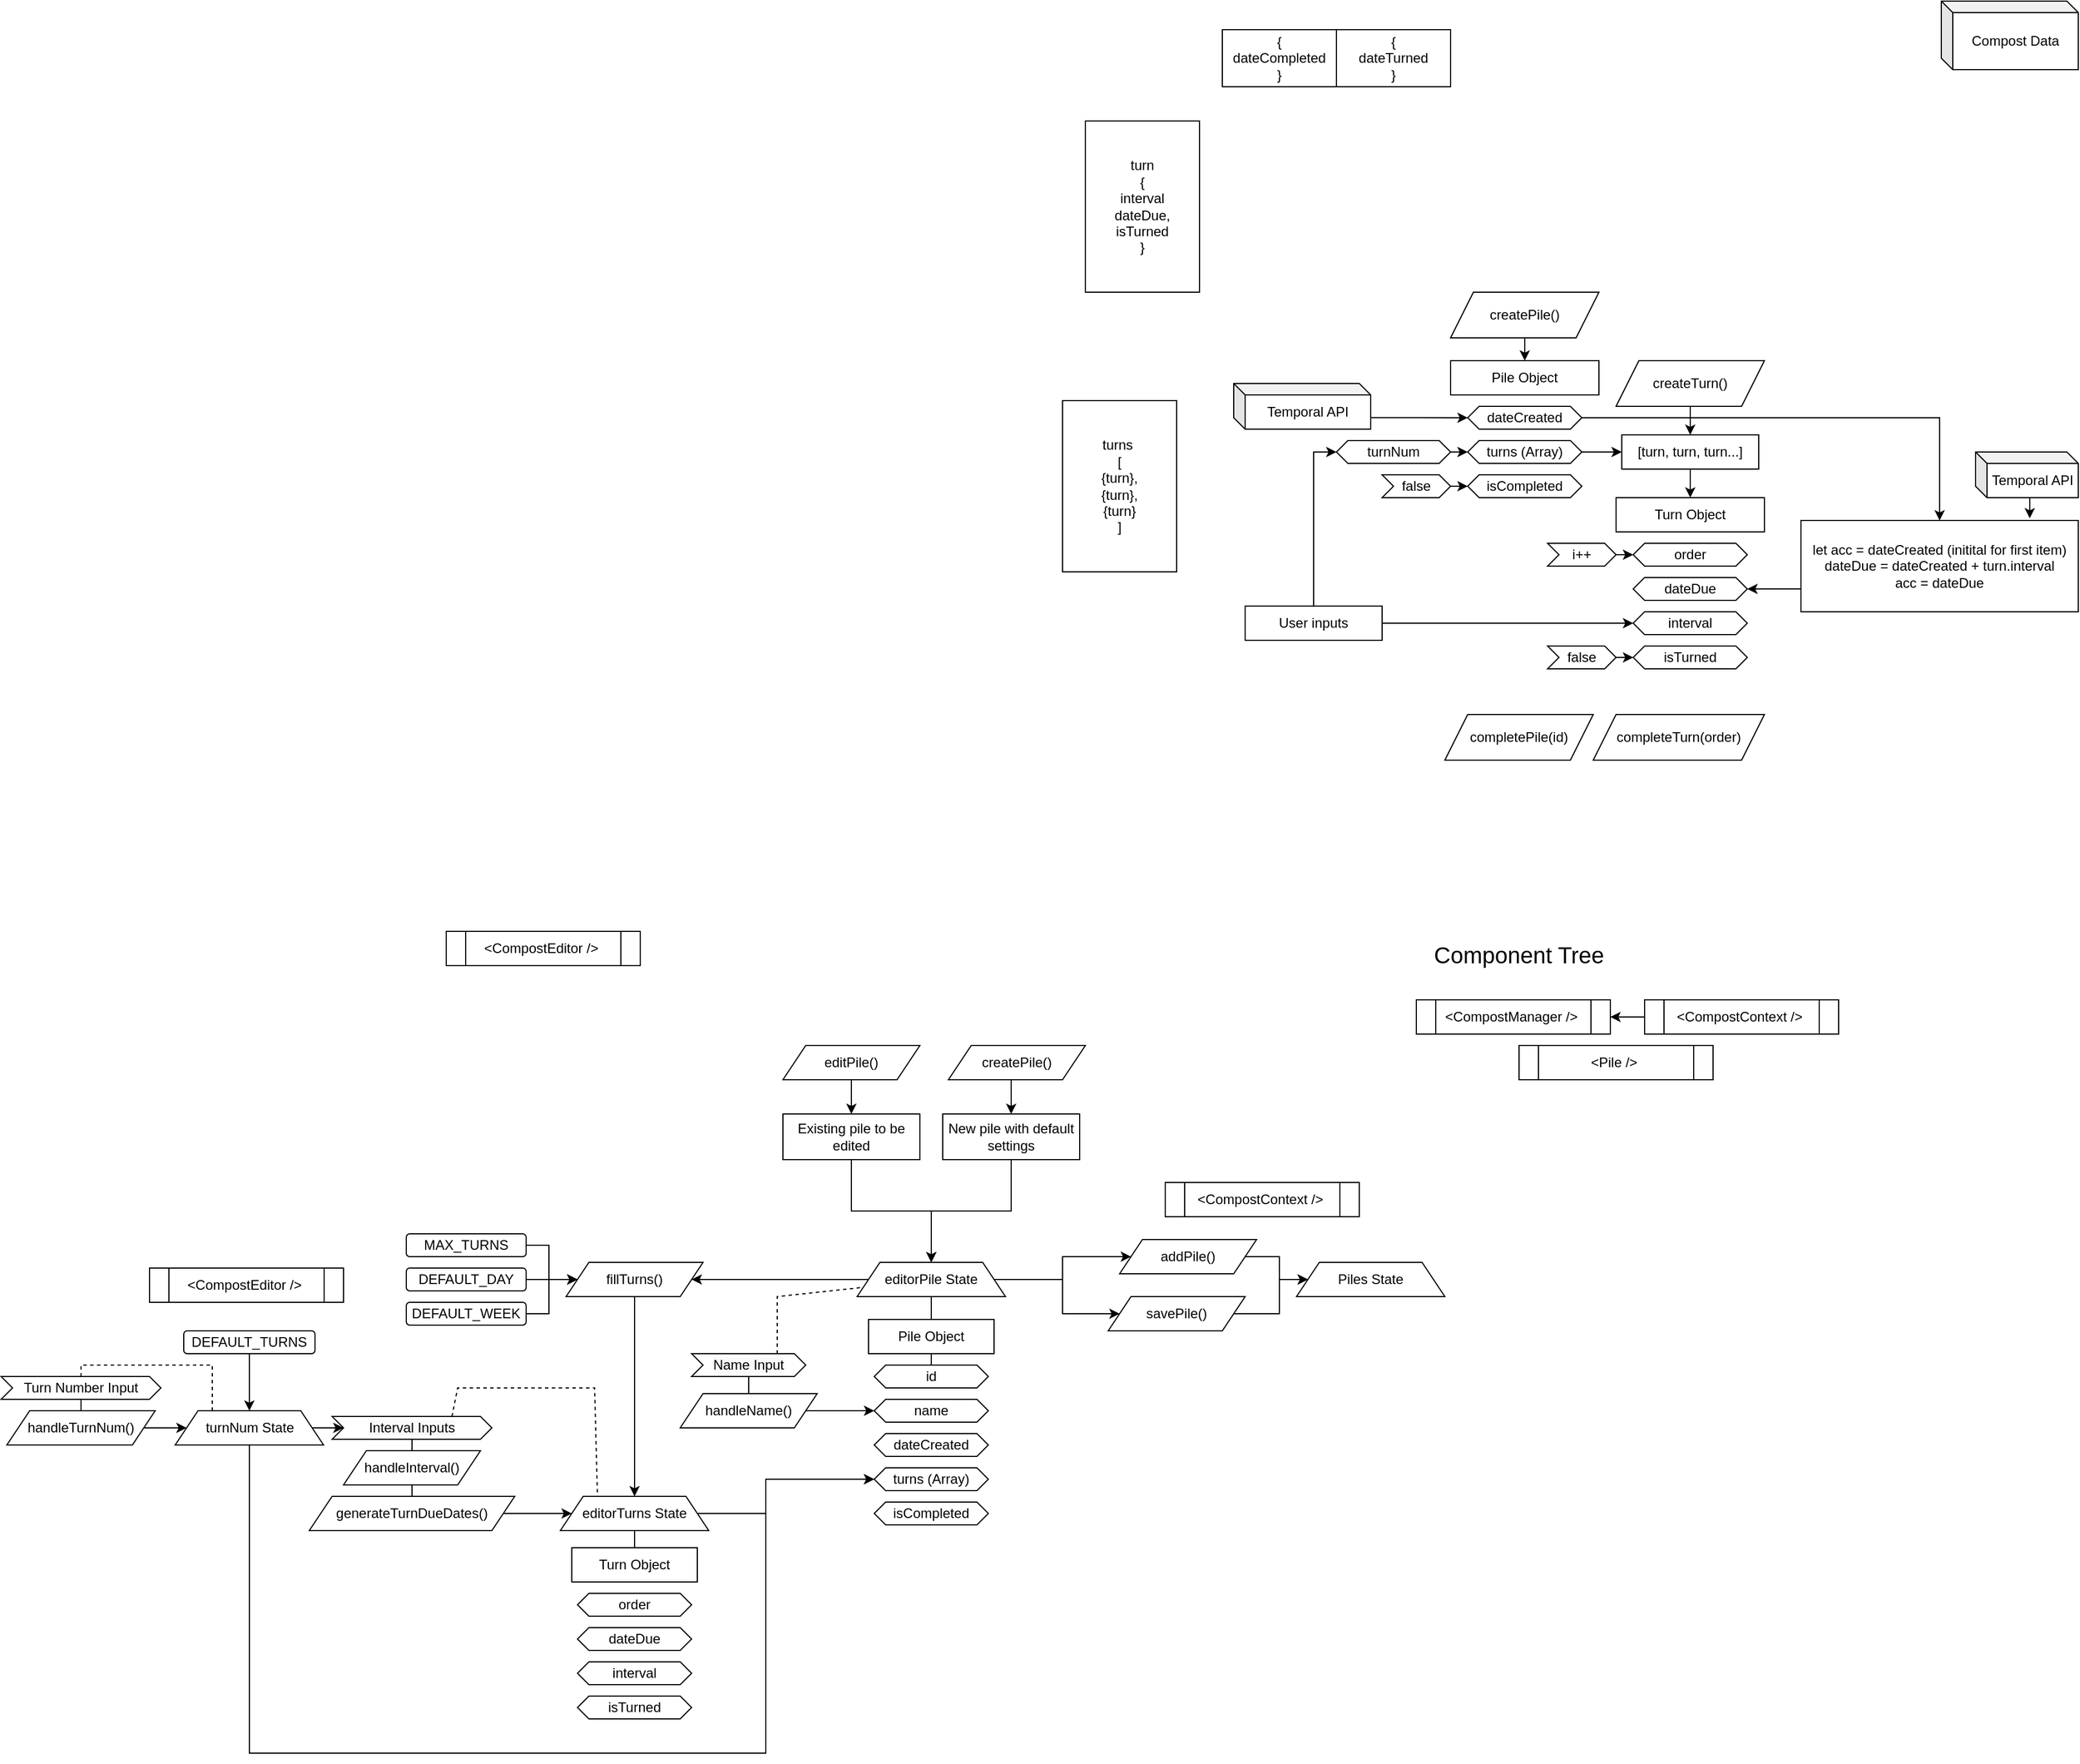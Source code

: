 <mxfile version="18.1.3" type="device"><diagram id="IEDExhhoQ3tqTPxDcc6Z" name="Page-1"><mxGraphModel dx="3311" dy="1236" grid="1" gridSize="10" guides="1" tooltips="1" connect="1" arrows="1" fold="1" page="1" pageScale="1" pageWidth="850" pageHeight="1100" math="0" shadow="0"><root><mxCell id="0"/><mxCell id="1" parent="0"/><mxCell id="FSqZQCpa75bopzJPvgg6-3" value="&amp;lt;CompostManager /&amp;gt;&amp;nbsp;" style="shape=process;whiteSpace=wrap;html=1;backgroundOutline=1;" parent="1" vertex="1"><mxGeometry x="100" y="980" width="170" height="30" as="geometry"/></mxCell><mxCell id="FSqZQCpa75bopzJPvgg6-8" value="&amp;lt;Pile /&amp;gt;&amp;nbsp;" style="shape=process;whiteSpace=wrap;html=1;backgroundOutline=1;" parent="1" vertex="1"><mxGeometry x="190" y="1020" width="170" height="30" as="geometry"/></mxCell><mxCell id="y-B_fYWzBYXHOzEM1ELU-13" style="edgeStyle=orthogonalEdgeStyle;rounded=0;orthogonalLoop=1;jettySize=auto;html=1;exitX=0.5;exitY=1;exitDx=0;exitDy=0;entryX=0.5;entryY=0;entryDx=0;entryDy=0;" parent="1" source="FSqZQCpa75bopzJPvgg6-10" target="Wql3pbQNteP5dGLfXkyY-16" edge="1"><mxGeometry relative="1" as="geometry"/></mxCell><mxCell id="FSqZQCpa75bopzJPvgg6-10" value="createPile()" style="shape=parallelogram;perimeter=parallelogramPerimeter;whiteSpace=wrap;html=1;fixedSize=1;" parent="1" vertex="1"><mxGeometry x="130" y="360" width="130" height="40" as="geometry"/></mxCell><mxCell id="FSqZQCpa75bopzJPvgg6-11" value="Compost Data" style="shape=cube;whiteSpace=wrap;html=1;boundedLbl=1;backgroundOutline=1;darkOpacity=0.05;darkOpacity2=0.1;size=10;" parent="1" vertex="1"><mxGeometry x="560" y="105" width="120" height="60" as="geometry"/></mxCell><mxCell id="Wql3pbQNteP5dGLfXkyY-5" value="turns&amp;nbsp;&lt;br&gt;[&lt;br&gt;{turn},&lt;br&gt;{turn},&lt;br&gt;{turn}&lt;br&gt;]" style="rounded=0;whiteSpace=wrap;html=1;" parent="1" vertex="1"><mxGeometry x="-210" y="455" width="100" height="150" as="geometry"/></mxCell><mxCell id="Wql3pbQNteP5dGLfXkyY-6" value="turn&lt;br&gt;{&lt;br&gt;interval&lt;br&gt;dateDue, &lt;br&gt;isTurned&lt;br&gt;}" style="rounded=0;whiteSpace=wrap;html=1;" parent="1" vertex="1"><mxGeometry x="-190" y="210" width="100" height="150" as="geometry"/></mxCell><mxCell id="Wql3pbQNteP5dGLfXkyY-8" value="{&lt;br&gt;dateCompleted&lt;br&gt;}&lt;br&gt;" style="rounded=0;whiteSpace=wrap;html=1;" parent="1" vertex="1"><mxGeometry x="-70" y="130" width="100" height="50" as="geometry"/></mxCell><mxCell id="Wql3pbQNteP5dGLfXkyY-9" value="{&lt;br&gt;dateTurned&lt;br&gt;}" style="rounded=0;whiteSpace=wrap;html=1;" parent="1" vertex="1"><mxGeometry x="30" y="130" width="100" height="50" as="geometry"/></mxCell><mxCell id="Wql3pbQNteP5dGLfXkyY-23" style="edgeStyle=orthogonalEdgeStyle;rounded=0;orthogonalLoop=1;jettySize=auto;html=1;exitX=0.5;exitY=0;exitDx=0;exitDy=0;entryX=0;entryY=0.5;entryDx=0;entryDy=0;" parent="1" source="Wql3pbQNteP5dGLfXkyY-11" target="Wql3pbQNteP5dGLfXkyY-19" edge="1"><mxGeometry relative="1" as="geometry"/></mxCell><mxCell id="Wql3pbQNteP5dGLfXkyY-11" value="User inputs" style="rounded=0;whiteSpace=wrap;html=1;" parent="1" vertex="1"><mxGeometry x="-50" y="635" width="120" height="30" as="geometry"/></mxCell><mxCell id="Wql3pbQNteP5dGLfXkyY-21" style="edgeStyle=orthogonalEdgeStyle;rounded=0;orthogonalLoop=1;jettySize=auto;html=1;exitX=0.995;exitY=0.747;exitDx=0;exitDy=0;exitPerimeter=0;entryX=0;entryY=0.5;entryDx=0;entryDy=0;" parent="1" source="Wql3pbQNteP5dGLfXkyY-15" target="Wql3pbQNteP5dGLfXkyY-17" edge="1"><mxGeometry relative="1" as="geometry"/></mxCell><mxCell id="Wql3pbQNteP5dGLfXkyY-15" value="Temporal API" style="shape=cube;whiteSpace=wrap;html=1;boundedLbl=1;backgroundOutline=1;darkOpacity=0.05;darkOpacity2=0.1;size=10;" parent="1" vertex="1"><mxGeometry x="-60" y="440" width="120" height="40" as="geometry"/></mxCell><mxCell id="Wql3pbQNteP5dGLfXkyY-16" value="Pile Object" style="rounded=0;whiteSpace=wrap;html=1;" parent="1" vertex="1"><mxGeometry x="130" y="420" width="130" height="30" as="geometry"/></mxCell><mxCell id="Wql3pbQNteP5dGLfXkyY-17" value="dateCreated" style="shape=hexagon;perimeter=hexagonPerimeter2;whiteSpace=wrap;html=1;fixedSize=1;size=10;" parent="1" vertex="1"><mxGeometry x="145" y="460" width="100" height="20" as="geometry"/></mxCell><mxCell id="Wql3pbQNteP5dGLfXkyY-41" style="edgeStyle=orthogonalEdgeStyle;rounded=0;orthogonalLoop=1;jettySize=auto;html=1;exitX=1;exitY=0.5;exitDx=0;exitDy=0;" parent="1" source="Wql3pbQNteP5dGLfXkyY-17" target="y-B_fYWzBYXHOzEM1ELU-10" edge="1"><mxGeometry relative="1" as="geometry"><mxPoint x="560" y="560" as="targetPoint"/><mxPoint x="280" y="420" as="sourcePoint"/></mxGeometry></mxCell><mxCell id="y-B_fYWzBYXHOzEM1ELU-9" style="edgeStyle=orthogonalEdgeStyle;rounded=0;orthogonalLoop=1;jettySize=auto;html=1;exitX=1;exitY=0.5;exitDx=0;exitDy=0;entryX=0;entryY=0.5;entryDx=0;entryDy=0;" parent="1" source="Wql3pbQNteP5dGLfXkyY-11" target="Wql3pbQNteP5dGLfXkyY-25" edge="1"><mxGeometry relative="1" as="geometry"><mxPoint x="200" y="650" as="sourcePoint"/></mxGeometry></mxCell><mxCell id="y-B_fYWzBYXHOzEM1ELU-8" style="edgeStyle=orthogonalEdgeStyle;rounded=0;orthogonalLoop=1;jettySize=auto;html=1;exitX=1;exitY=0.5;exitDx=0;exitDy=0;entryX=0;entryY=0.5;entryDx=0;entryDy=0;" parent="1" source="Wql3pbQNteP5dGLfXkyY-19" target="Wql3pbQNteP5dGLfXkyY-37" edge="1"><mxGeometry relative="1" as="geometry"/></mxCell><mxCell id="Wql3pbQNteP5dGLfXkyY-19" value="turnNum" style="shape=hexagon;perimeter=hexagonPerimeter2;whiteSpace=wrap;html=1;fixedSize=1;size=10;" parent="1" vertex="1"><mxGeometry x="30" y="490" width="100" height="20" as="geometry"/></mxCell><mxCell id="Wql3pbQNteP5dGLfXkyY-24" value="Turn Object" style="rounded=0;whiteSpace=wrap;html=1;" parent="1" vertex="1"><mxGeometry x="275" y="540" width="130" height="30" as="geometry"/></mxCell><mxCell id="Wql3pbQNteP5dGLfXkyY-25" value="interval" style="shape=hexagon;perimeter=hexagonPerimeter2;whiteSpace=wrap;html=1;fixedSize=1;size=10;" parent="1" vertex="1"><mxGeometry x="290" y="640" width="100" height="20" as="geometry"/></mxCell><mxCell id="Wql3pbQNteP5dGLfXkyY-26" value="dateDue" style="shape=hexagon;perimeter=hexagonPerimeter2;whiteSpace=wrap;html=1;fixedSize=1;size=10;" parent="1" vertex="1"><mxGeometry x="290" y="610" width="100" height="20" as="geometry"/></mxCell><mxCell id="Wql3pbQNteP5dGLfXkyY-27" value="isTurned" style="shape=hexagon;perimeter=hexagonPerimeter2;whiteSpace=wrap;html=1;fixedSize=1;size=10;" parent="1" vertex="1"><mxGeometry x="290" y="670" width="100" height="20" as="geometry"/></mxCell><mxCell id="Wql3pbQNteP5dGLfXkyY-44" style="edgeStyle=orthogonalEdgeStyle;rounded=0;orthogonalLoop=1;jettySize=auto;html=1;exitX=0;exitY=0.75;exitDx=0;exitDy=0;entryX=1;entryY=0.5;entryDx=0;entryDy=0;" parent="1" source="y-B_fYWzBYXHOzEM1ELU-10" target="Wql3pbQNteP5dGLfXkyY-26" edge="1"><mxGeometry relative="1" as="geometry"><mxPoint x="490" y="620" as="sourcePoint"/></mxGeometry></mxCell><mxCell id="Wql3pbQNteP5dGLfXkyY-38" style="edgeStyle=orthogonalEdgeStyle;rounded=0;orthogonalLoop=1;jettySize=auto;html=1;exitX=1;exitY=0.5;exitDx=0;exitDy=0;" parent="1" source="Wql3pbQNteP5dGLfXkyY-37" edge="1"><mxGeometry relative="1" as="geometry"><mxPoint x="280" y="500.241" as="targetPoint"/></mxGeometry></mxCell><mxCell id="Wql3pbQNteP5dGLfXkyY-37" value="turns (Array)" style="shape=hexagon;perimeter=hexagonPerimeter2;whiteSpace=wrap;html=1;fixedSize=1;size=10;" parent="1" vertex="1"><mxGeometry x="145" y="490" width="100" height="20" as="geometry"/></mxCell><mxCell id="Wql3pbQNteP5dGLfXkyY-40" style="edgeStyle=orthogonalEdgeStyle;rounded=0;orthogonalLoop=1;jettySize=auto;html=1;exitX=0.5;exitY=1;exitDx=0;exitDy=0;entryX=0.5;entryY=0;entryDx=0;entryDy=0;" parent="1" source="Wql3pbQNteP5dGLfXkyY-39" target="Wql3pbQNteP5dGLfXkyY-24" edge="1"><mxGeometry relative="1" as="geometry"/></mxCell><mxCell id="Wql3pbQNteP5dGLfXkyY-39" value="[turn, turn, turn...]" style="rounded=0;whiteSpace=wrap;html=1;" parent="1" vertex="1"><mxGeometry x="280" y="485" width="120" height="30" as="geometry"/></mxCell><mxCell id="y-B_fYWzBYXHOzEM1ELU-11" style="edgeStyle=orthogonalEdgeStyle;rounded=0;orthogonalLoop=1;jettySize=auto;html=1;exitX=0;exitY=0;exitDx=50;exitDy=40;exitPerimeter=0;entryX=0.825;entryY=-0.023;entryDx=0;entryDy=0;entryPerimeter=0;" parent="1" source="Wql3pbQNteP5dGLfXkyY-42" target="y-B_fYWzBYXHOzEM1ELU-10" edge="1"><mxGeometry relative="1" as="geometry"/></mxCell><mxCell id="Wql3pbQNteP5dGLfXkyY-42" value="Temporal API" style="shape=cube;whiteSpace=wrap;html=1;boundedLbl=1;backgroundOutline=1;darkOpacity=0.05;darkOpacity2=0.1;size=10;" parent="1" vertex="1"><mxGeometry x="590" y="500" width="90" height="40" as="geometry"/></mxCell><mxCell id="Wql3pbQNteP5dGLfXkyY-53" style="edgeStyle=orthogonalEdgeStyle;rounded=0;orthogonalLoop=1;jettySize=auto;html=1;exitX=1;exitY=0.5;exitDx=0;exitDy=0;entryX=0;entryY=0.5;entryDx=0;entryDy=0;" parent="1" target="Wql3pbQNteP5dGLfXkyY-27" edge="1"><mxGeometry relative="1" as="geometry"><mxPoint x="275" y="680" as="sourcePoint"/></mxGeometry></mxCell><mxCell id="Wql3pbQNteP5dGLfXkyY-52" value="&lt;span style=&quot;&quot;&gt;false&lt;/span&gt;" style="shape=step;perimeter=stepPerimeter;whiteSpace=wrap;html=1;fixedSize=1;size=10;" parent="1" vertex="1"><mxGeometry x="215" y="670" width="60" height="20" as="geometry"/></mxCell><mxCell id="y-B_fYWzBYXHOzEM1ELU-1" value="order" style="shape=hexagon;perimeter=hexagonPerimeter2;whiteSpace=wrap;html=1;fixedSize=1;size=10;" parent="1" vertex="1"><mxGeometry x="290" y="580" width="100" height="20" as="geometry"/></mxCell><mxCell id="y-B_fYWzBYXHOzEM1ELU-4" style="edgeStyle=orthogonalEdgeStyle;rounded=0;orthogonalLoop=1;jettySize=auto;html=1;exitX=1;exitY=0.5;exitDx=0;exitDy=0;entryX=0;entryY=0.5;entryDx=0;entryDy=0;" parent="1" source="y-B_fYWzBYXHOzEM1ELU-3" target="y-B_fYWzBYXHOzEM1ELU-1" edge="1"><mxGeometry relative="1" as="geometry"/></mxCell><mxCell id="y-B_fYWzBYXHOzEM1ELU-3" value="&lt;span style=&quot;&quot;&gt;i++&lt;/span&gt;" style="shape=step;perimeter=stepPerimeter;whiteSpace=wrap;html=1;fixedSize=1;size=10;" parent="1" vertex="1"><mxGeometry x="215" y="580" width="60" height="20" as="geometry"/></mxCell><mxCell id="y-B_fYWzBYXHOzEM1ELU-5" value="isCompleted" style="shape=hexagon;perimeter=hexagonPerimeter2;whiteSpace=wrap;html=1;fixedSize=1;size=10;" parent="1" vertex="1"><mxGeometry x="145" y="520" width="100" height="20" as="geometry"/></mxCell><mxCell id="y-B_fYWzBYXHOzEM1ELU-6" style="edgeStyle=orthogonalEdgeStyle;rounded=0;orthogonalLoop=1;jettySize=auto;html=1;exitX=1;exitY=0.5;exitDx=0;exitDy=0;entryX=0;entryY=0.5;entryDx=0;entryDy=0;" parent="1" target="y-B_fYWzBYXHOzEM1ELU-5" edge="1"><mxGeometry relative="1" as="geometry"><mxPoint x="130" y="530" as="sourcePoint"/></mxGeometry></mxCell><mxCell id="y-B_fYWzBYXHOzEM1ELU-7" value="&lt;span style=&quot;&quot;&gt;false&lt;/span&gt;" style="shape=step;perimeter=stepPerimeter;whiteSpace=wrap;html=1;fixedSize=1;size=10;" parent="1" vertex="1"><mxGeometry x="70" y="520" width="60" height="20" as="geometry"/></mxCell><mxCell id="y-B_fYWzBYXHOzEM1ELU-10" value="let acc = dateCreated (initital for first item)&lt;br&gt;dateDue = dateCreated + turn.interval&lt;br&gt;acc = dateDue" style="rounded=0;whiteSpace=wrap;html=1;" parent="1" vertex="1"><mxGeometry x="437" y="560" width="243" height="80" as="geometry"/></mxCell><mxCell id="y-B_fYWzBYXHOzEM1ELU-14" style="edgeStyle=orthogonalEdgeStyle;rounded=0;orthogonalLoop=1;jettySize=auto;html=1;exitX=0.5;exitY=1;exitDx=0;exitDy=0;entryX=0.5;entryY=0;entryDx=0;entryDy=0;" parent="1" source="y-B_fYWzBYXHOzEM1ELU-12" target="Wql3pbQNteP5dGLfXkyY-39" edge="1"><mxGeometry relative="1" as="geometry"/></mxCell><mxCell id="y-B_fYWzBYXHOzEM1ELU-12" value="createTurn()" style="shape=parallelogram;perimeter=parallelogramPerimeter;whiteSpace=wrap;html=1;fixedSize=1;" parent="1" vertex="1"><mxGeometry x="275" y="420" width="130" height="40" as="geometry"/></mxCell><mxCell id="y-B_fYWzBYXHOzEM1ELU-15" value="completePile(id)" style="shape=parallelogram;perimeter=parallelogramPerimeter;whiteSpace=wrap;html=1;fixedSize=1;" parent="1" vertex="1"><mxGeometry x="125" y="730" width="130" height="40" as="geometry"/></mxCell><mxCell id="y-B_fYWzBYXHOzEM1ELU-16" value="completeTurn(order)" style="shape=parallelogram;perimeter=parallelogramPerimeter;whiteSpace=wrap;html=1;fixedSize=1;" parent="1" vertex="1"><mxGeometry x="255" y="730" width="150" height="40" as="geometry"/></mxCell><mxCell id="7_jqEU35H4D6d88D5QgR-1" value="&lt;span style=&quot;font-size: 20px;&quot;&gt;Component Tree&lt;/span&gt;" style="text;html=1;strokeColor=none;fillColor=none;align=center;verticalAlign=middle;whiteSpace=wrap;rounded=0;" parent="1" vertex="1"><mxGeometry x="-40" y="920" width="460" height="40" as="geometry"/></mxCell><mxCell id="7_jqEU35H4D6d88D5QgR-2" value="&amp;lt;CompostContext /&amp;gt;&amp;nbsp;" style="shape=process;whiteSpace=wrap;html=1;backgroundOutline=1;" parent="1" vertex="1"><mxGeometry x="300" y="980" width="170" height="30" as="geometry"/></mxCell><mxCell id="7_jqEU35H4D6d88D5QgR-5" value="" style="endArrow=classic;html=1;rounded=0;fontSize=20;exitX=0;exitY=0.5;exitDx=0;exitDy=0;entryX=1;entryY=0.5;entryDx=0;entryDy=0;" parent="1" source="7_jqEU35H4D6d88D5QgR-2" target="FSqZQCpa75bopzJPvgg6-3" edge="1"><mxGeometry width="50" height="50" relative="1" as="geometry"><mxPoint x="350" y="1020" as="sourcePoint"/><mxPoint x="400" y="970" as="targetPoint"/></mxGeometry></mxCell><mxCell id="7_jqEU35H4D6d88D5QgR-7" value="&amp;lt;CompostEditor /&amp;gt;&amp;nbsp;" style="shape=process;whiteSpace=wrap;html=1;backgroundOutline=1;" parent="1" vertex="1"><mxGeometry x="-750" y="920" width="170" height="30" as="geometry"/></mxCell><mxCell id="jiX88s1X9-5jRIBlG31p-2" value="&amp;lt;CompostEditor /&amp;gt;&amp;nbsp;" style="shape=process;whiteSpace=wrap;html=1;backgroundOutline=1;" vertex="1" parent="1"><mxGeometry x="-1010" y="1215" width="170" height="30" as="geometry"/></mxCell><mxCell id="jiX88s1X9-5jRIBlG31p-6" value="Turn Number Input" style="shape=step;perimeter=stepPerimeter;whiteSpace=wrap;html=1;fixedSize=1;size=10;" vertex="1" parent="1"><mxGeometry x="-1140" y="1310" width="140" height="20" as="geometry"/></mxCell><mxCell id="jiX88s1X9-5jRIBlG31p-8" value="&lt;span style=&quot;color: rgb(0, 0, 0); font-family: Helvetica; font-size: 12px; font-style: normal; font-variant-ligatures: normal; font-variant-caps: normal; font-weight: 400; letter-spacing: normal; orphans: 2; text-align: center; text-indent: 0px; text-transform: none; widows: 2; word-spacing: 0px; -webkit-text-stroke-width: 0px; background-color: rgb(248, 249, 250); text-decoration-thickness: initial; text-decoration-style: initial; text-decoration-color: initial; float: none; display: inline !important;&quot;&gt;Interval Inputs&lt;/span&gt;" style="shape=step;perimeter=stepPerimeter;whiteSpace=wrap;html=1;fixedSize=1;size=10;" vertex="1" parent="1"><mxGeometry x="-850" y="1345" width="140" height="20" as="geometry"/></mxCell><mxCell id="jiX88s1X9-5jRIBlG31p-40" style="edgeStyle=orthogonalEdgeStyle;rounded=0;orthogonalLoop=1;jettySize=auto;html=1;exitX=0.5;exitY=1;exitDx=0;exitDy=0;entryX=0.5;entryY=0;entryDx=0;entryDy=0;" edge="1" parent="1" source="jiX88s1X9-5jRIBlG31p-11" target="jiX88s1X9-5jRIBlG31p-37"><mxGeometry relative="1" as="geometry"/></mxCell><mxCell id="jiX88s1X9-5jRIBlG31p-11" value="Existing pile to be edited" style="rounded=0;whiteSpace=wrap;html=1;" vertex="1" parent="1"><mxGeometry x="-455" y="1080" width="120" height="40" as="geometry"/></mxCell><mxCell id="jiX88s1X9-5jRIBlG31p-41" style="edgeStyle=orthogonalEdgeStyle;rounded=0;orthogonalLoop=1;jettySize=auto;html=1;exitX=0.5;exitY=1;exitDx=0;exitDy=0;entryX=0.5;entryY=0;entryDx=0;entryDy=0;" edge="1" parent="1" source="jiX88s1X9-5jRIBlG31p-12" target="jiX88s1X9-5jRIBlG31p-37"><mxGeometry relative="1" as="geometry"/></mxCell><mxCell id="jiX88s1X9-5jRIBlG31p-12" value="New pile with default settings" style="rounded=0;whiteSpace=wrap;html=1;" vertex="1" parent="1"><mxGeometry x="-315" y="1080" width="120" height="40" as="geometry"/></mxCell><mxCell id="jiX88s1X9-5jRIBlG31p-17" value="dateCreated" style="shape=hexagon;perimeter=hexagonPerimeter2;whiteSpace=wrap;html=1;fixedSize=1;size=10;" vertex="1" parent="1"><mxGeometry x="-375" y="1360" width="100" height="20" as="geometry"/></mxCell><mxCell id="jiX88s1X9-5jRIBlG31p-19" value="turns (Array)" style="shape=hexagon;perimeter=hexagonPerimeter2;whiteSpace=wrap;html=1;fixedSize=1;size=10;" vertex="1" parent="1"><mxGeometry x="-375" y="1390" width="100" height="20" as="geometry"/></mxCell><mxCell id="jiX88s1X9-5jRIBlG31p-20" value="isCompleted" style="shape=hexagon;perimeter=hexagonPerimeter2;whiteSpace=wrap;html=1;fixedSize=1;size=10;" vertex="1" parent="1"><mxGeometry x="-375" y="1420" width="100" height="20" as="geometry"/></mxCell><mxCell id="jiX88s1X9-5jRIBlG31p-22" value="id" style="shape=hexagon;perimeter=hexagonPerimeter2;whiteSpace=wrap;html=1;fixedSize=1;size=10;" vertex="1" parent="1"><mxGeometry x="-375" y="1300" width="100" height="20" as="geometry"/></mxCell><mxCell id="jiX88s1X9-5jRIBlG31p-23" value="name" style="shape=hexagon;perimeter=hexagonPerimeter2;whiteSpace=wrap;html=1;fixedSize=1;size=10;" vertex="1" parent="1"><mxGeometry x="-375" y="1330" width="100" height="20" as="geometry"/></mxCell><mxCell id="jiX88s1X9-5jRIBlG31p-35" value="" style="endArrow=none;html=1;rounded=0;entryX=0.5;entryY=1;entryDx=0;entryDy=0;exitX=0.5;exitY=0;exitDx=0;exitDy=0;" edge="1" parent="1" source="jiX88s1X9-5jRIBlG31p-22"><mxGeometry width="50" height="50" relative="1" as="geometry"><mxPoint x="-190" y="1370" as="sourcePoint"/><mxPoint x="-325" y="1240" as="targetPoint"/></mxGeometry></mxCell><mxCell id="jiX88s1X9-5jRIBlG31p-33" value="Pile Object" style="rounded=0;whiteSpace=wrap;html=1;" vertex="1" parent="1"><mxGeometry x="-380" y="1260" width="110" height="30" as="geometry"/></mxCell><mxCell id="jiX88s1X9-5jRIBlG31p-51" style="edgeStyle=orthogonalEdgeStyle;rounded=0;orthogonalLoop=1;jettySize=auto;html=1;exitX=1;exitY=0.5;exitDx=0;exitDy=0;entryX=0;entryY=0.5;entryDx=0;entryDy=0;" edge="1" parent="1" source="jiX88s1X9-5jRIBlG31p-37" target="jiX88s1X9-5jRIBlG31p-47"><mxGeometry relative="1" as="geometry"/></mxCell><mxCell id="jiX88s1X9-5jRIBlG31p-52" style="edgeStyle=orthogonalEdgeStyle;rounded=0;orthogonalLoop=1;jettySize=auto;html=1;exitX=1;exitY=0.5;exitDx=0;exitDy=0;entryX=0;entryY=0.5;entryDx=0;entryDy=0;" edge="1" parent="1" source="jiX88s1X9-5jRIBlG31p-37" target="jiX88s1X9-5jRIBlG31p-48"><mxGeometry relative="1" as="geometry"><Array as="points"><mxPoint x="-210" y="1225"/><mxPoint x="-210" y="1255"/></Array></mxGeometry></mxCell><mxCell id="jiX88s1X9-5jRIBlG31p-64" style="edgeStyle=orthogonalEdgeStyle;rounded=0;orthogonalLoop=1;jettySize=auto;html=1;exitX=0;exitY=0.5;exitDx=0;exitDy=0;entryX=1;entryY=0.5;entryDx=0;entryDy=0;" edge="1" parent="1" source="jiX88s1X9-5jRIBlG31p-37" target="jiX88s1X9-5jRIBlG31p-63"><mxGeometry relative="1" as="geometry"/></mxCell><mxCell id="jiX88s1X9-5jRIBlG31p-37" value="&lt;span style=&quot;&quot;&gt;editorPile State&lt;/span&gt;" style="shape=trapezoid;perimeter=trapezoidPerimeter;whiteSpace=wrap;html=1;fixedSize=1;" vertex="1" parent="1"><mxGeometry x="-390" y="1210" width="130" height="30" as="geometry"/></mxCell><mxCell id="jiX88s1X9-5jRIBlG31p-54" style="edgeStyle=orthogonalEdgeStyle;rounded=0;orthogonalLoop=1;jettySize=auto;html=1;exitX=1;exitY=0.5;exitDx=0;exitDy=0;entryX=0;entryY=0.5;entryDx=0;entryDy=0;" edge="1" parent="1" source="jiX88s1X9-5jRIBlG31p-47" target="jiX88s1X9-5jRIBlG31p-53"><mxGeometry relative="1" as="geometry"/></mxCell><mxCell id="jiX88s1X9-5jRIBlG31p-47" value="addPile()" style="shape=parallelogram;perimeter=parallelogramPerimeter;whiteSpace=wrap;html=1;fixedSize=1;" vertex="1" parent="1"><mxGeometry x="-160" y="1190" width="120" height="30" as="geometry"/></mxCell><mxCell id="jiX88s1X9-5jRIBlG31p-55" style="edgeStyle=orthogonalEdgeStyle;rounded=0;orthogonalLoop=1;jettySize=auto;html=1;exitX=1;exitY=0.5;exitDx=0;exitDy=0;entryX=0;entryY=0.5;entryDx=0;entryDy=0;" edge="1" parent="1" source="jiX88s1X9-5jRIBlG31p-48" target="jiX88s1X9-5jRIBlG31p-53"><mxGeometry relative="1" as="geometry"><Array as="points"><mxPoint x="-20" y="1255"/><mxPoint x="-20" y="1225"/></Array></mxGeometry></mxCell><mxCell id="jiX88s1X9-5jRIBlG31p-48" value="savePile()" style="shape=parallelogram;perimeter=parallelogramPerimeter;whiteSpace=wrap;html=1;fixedSize=1;size=20;" vertex="1" parent="1"><mxGeometry x="-170" y="1240" width="120" height="30" as="geometry"/></mxCell><mxCell id="jiX88s1X9-5jRIBlG31p-94" style="edgeStyle=orthogonalEdgeStyle;rounded=0;orthogonalLoop=1;jettySize=auto;html=1;exitX=1;exitY=0.5;exitDx=0;exitDy=0;entryX=0;entryY=0.5;entryDx=0;entryDy=0;" edge="1" parent="1" source="jiX88s1X9-5jRIBlG31p-50" target="jiX88s1X9-5jRIBlG31p-19"><mxGeometry relative="1" as="geometry"><Array as="points"><mxPoint x="-470" y="1430"/><mxPoint x="-470" y="1400"/></Array></mxGeometry></mxCell><mxCell id="jiX88s1X9-5jRIBlG31p-50" value="&lt;span style=&quot;&quot;&gt;editorTurns State&lt;/span&gt;" style="shape=trapezoid;perimeter=trapezoidPerimeter;whiteSpace=wrap;html=1;fixedSize=1;" vertex="1" parent="1"><mxGeometry x="-650" y="1415" width="130" height="30" as="geometry"/></mxCell><mxCell id="jiX88s1X9-5jRIBlG31p-53" value="Piles State" style="shape=trapezoid;perimeter=trapezoidPerimeter;whiteSpace=wrap;html=1;fixedSize=1;" vertex="1" parent="1"><mxGeometry x="-5" y="1210" width="130" height="30" as="geometry"/></mxCell><mxCell id="jiX88s1X9-5jRIBlG31p-56" value="&amp;lt;CompostContext /&amp;gt;&amp;nbsp;" style="shape=process;whiteSpace=wrap;html=1;backgroundOutline=1;" vertex="1" parent="1"><mxGeometry x="-120" y="1140" width="170" height="30" as="geometry"/></mxCell><mxCell id="jiX88s1X9-5jRIBlG31p-60" style="edgeStyle=orthogonalEdgeStyle;rounded=0;orthogonalLoop=1;jettySize=auto;html=1;exitX=0.5;exitY=1;exitDx=0;exitDy=0;entryX=0.5;entryY=0;entryDx=0;entryDy=0;" edge="1" parent="1" source="jiX88s1X9-5jRIBlG31p-58" target="jiX88s1X9-5jRIBlG31p-12"><mxGeometry relative="1" as="geometry"/></mxCell><mxCell id="jiX88s1X9-5jRIBlG31p-58" value="createPile()" style="shape=parallelogram;perimeter=parallelogramPerimeter;whiteSpace=wrap;html=1;fixedSize=1;" vertex="1" parent="1"><mxGeometry x="-310" y="1020" width="120" height="30" as="geometry"/></mxCell><mxCell id="jiX88s1X9-5jRIBlG31p-62" style="edgeStyle=orthogonalEdgeStyle;rounded=0;orthogonalLoop=1;jettySize=auto;html=1;exitX=0.5;exitY=1;exitDx=0;exitDy=0;entryX=0.5;entryY=0;entryDx=0;entryDy=0;" edge="1" parent="1" source="jiX88s1X9-5jRIBlG31p-61" target="jiX88s1X9-5jRIBlG31p-11"><mxGeometry relative="1" as="geometry"/></mxCell><mxCell id="jiX88s1X9-5jRIBlG31p-61" value="editPile()" style="shape=parallelogram;perimeter=parallelogramPerimeter;whiteSpace=wrap;html=1;fixedSize=1;" vertex="1" parent="1"><mxGeometry x="-455" y="1020" width="120" height="30" as="geometry"/></mxCell><mxCell id="jiX88s1X9-5jRIBlG31p-65" style="edgeStyle=orthogonalEdgeStyle;rounded=0;orthogonalLoop=1;jettySize=auto;html=1;exitX=0.5;exitY=1;exitDx=0;exitDy=0;entryX=0.5;entryY=0;entryDx=0;entryDy=0;" edge="1" parent="1" source="jiX88s1X9-5jRIBlG31p-63" target="jiX88s1X9-5jRIBlG31p-50"><mxGeometry relative="1" as="geometry"/></mxCell><mxCell id="jiX88s1X9-5jRIBlG31p-63" value="fillTurns()" style="shape=parallelogram;perimeter=parallelogramPerimeter;whiteSpace=wrap;html=1;fixedSize=1;" vertex="1" parent="1"><mxGeometry x="-645" y="1210" width="120" height="30" as="geometry"/></mxCell><mxCell id="jiX88s1X9-5jRIBlG31p-70" style="edgeStyle=orthogonalEdgeStyle;rounded=0;orthogonalLoop=1;jettySize=auto;html=1;exitX=1;exitY=0.5;exitDx=0;exitDy=0;entryX=0;entryY=0.5;entryDx=0;entryDy=0;" edge="1" parent="1" source="jiX88s1X9-5jRIBlG31p-66" target="jiX88s1X9-5jRIBlG31p-63"><mxGeometry relative="1" as="geometry"><Array as="points"><mxPoint x="-660" y="1195"/><mxPoint x="-660" y="1225"/></Array></mxGeometry></mxCell><mxCell id="jiX88s1X9-5jRIBlG31p-66" value="MAX_TURNS" style="rounded=1;whiteSpace=wrap;html=1;" vertex="1" parent="1"><mxGeometry x="-785" y="1185" width="105" height="20" as="geometry"/></mxCell><mxCell id="jiX88s1X9-5jRIBlG31p-88" style="edgeStyle=orthogonalEdgeStyle;rounded=0;orthogonalLoop=1;jettySize=auto;html=1;exitX=0.5;exitY=1;exitDx=0;exitDy=0;entryX=0.5;entryY=0;entryDx=0;entryDy=0;" edge="1" parent="1" source="jiX88s1X9-5jRIBlG31p-67" target="jiX88s1X9-5jRIBlG31p-79"><mxGeometry relative="1" as="geometry"/></mxCell><mxCell id="jiX88s1X9-5jRIBlG31p-67" value="DEFAULT_TURNS" style="rounded=1;whiteSpace=wrap;html=1;" vertex="1" parent="1"><mxGeometry x="-980" y="1270" width="115" height="20" as="geometry"/></mxCell><mxCell id="jiX88s1X9-5jRIBlG31p-71" style="edgeStyle=orthogonalEdgeStyle;rounded=0;orthogonalLoop=1;jettySize=auto;html=1;exitX=1;exitY=0.5;exitDx=0;exitDy=0;entryX=0;entryY=0.5;entryDx=0;entryDy=0;" edge="1" parent="1" source="jiX88s1X9-5jRIBlG31p-68" target="jiX88s1X9-5jRIBlG31p-63"><mxGeometry relative="1" as="geometry"/></mxCell><mxCell id="jiX88s1X9-5jRIBlG31p-68" value="DEFAULT_DAY" style="rounded=1;whiteSpace=wrap;html=1;" vertex="1" parent="1"><mxGeometry x="-785" y="1215" width="105" height="20" as="geometry"/></mxCell><mxCell id="jiX88s1X9-5jRIBlG31p-72" style="edgeStyle=orthogonalEdgeStyle;rounded=0;orthogonalLoop=1;jettySize=auto;html=1;exitX=1;exitY=0.5;exitDx=0;exitDy=0;entryX=0;entryY=0.5;entryDx=0;entryDy=0;" edge="1" parent="1" source="jiX88s1X9-5jRIBlG31p-69" target="jiX88s1X9-5jRIBlG31p-63"><mxGeometry relative="1" as="geometry"><Array as="points"><mxPoint x="-660" y="1255"/><mxPoint x="-660" y="1225"/></Array></mxGeometry></mxCell><mxCell id="jiX88s1X9-5jRIBlG31p-69" value="DEFAULT_WEEK" style="rounded=1;whiteSpace=wrap;html=1;" vertex="1" parent="1"><mxGeometry x="-785" y="1245" width="105" height="20" as="geometry"/></mxCell><mxCell id="jiX88s1X9-5jRIBlG31p-92" style="edgeStyle=orthogonalEdgeStyle;rounded=0;orthogonalLoop=1;jettySize=auto;html=1;exitX=1;exitY=0.5;exitDx=0;exitDy=0;entryX=0;entryY=0.5;entryDx=0;entryDy=0;" edge="1" parent="1" source="jiX88s1X9-5jRIBlG31p-79" target="jiX88s1X9-5jRIBlG31p-8"><mxGeometry relative="1" as="geometry"/></mxCell><mxCell id="jiX88s1X9-5jRIBlG31p-93" style="edgeStyle=orthogonalEdgeStyle;rounded=0;orthogonalLoop=1;jettySize=auto;html=1;exitX=0.5;exitY=1;exitDx=0;exitDy=0;entryX=0;entryY=0.5;entryDx=0;entryDy=0;" edge="1" parent="1" source="jiX88s1X9-5jRIBlG31p-79" target="jiX88s1X9-5jRIBlG31p-19"><mxGeometry relative="1" as="geometry"><Array as="points"><mxPoint x="-922" y="1640"/><mxPoint x="-470" y="1640"/><mxPoint x="-470" y="1400"/></Array></mxGeometry></mxCell><mxCell id="jiX88s1X9-5jRIBlG31p-79" value="&lt;span style=&quot;&quot;&gt;turnNum State&lt;/span&gt;" style="shape=trapezoid;perimeter=trapezoidPerimeter;whiteSpace=wrap;html=1;fixedSize=1;" vertex="1" parent="1"><mxGeometry x="-987.5" y="1340" width="130" height="30" as="geometry"/></mxCell><mxCell id="jiX88s1X9-5jRIBlG31p-82" style="edgeStyle=orthogonalEdgeStyle;rounded=0;orthogonalLoop=1;jettySize=auto;html=1;exitX=1;exitY=0.5;exitDx=0;exitDy=0;entryX=0;entryY=0.5;entryDx=0;entryDy=0;" edge="1" parent="1" source="jiX88s1X9-5jRIBlG31p-98" target="jiX88s1X9-5jRIBlG31p-23"><mxGeometry relative="1" as="geometry"><mxPoint x="-380" y="1340" as="targetPoint"/></mxGeometry></mxCell><mxCell id="jiX88s1X9-5jRIBlG31p-81" value="&lt;span style=&quot;color: rgb(0, 0, 0); font-family: Helvetica; font-size: 12px; font-style: normal; font-variant-ligatures: normal; font-variant-caps: normal; font-weight: 400; letter-spacing: normal; orphans: 2; text-align: center; text-indent: 0px; text-transform: none; widows: 2; word-spacing: 0px; -webkit-text-stroke-width: 0px; background-color: rgb(248, 249, 250); text-decoration-thickness: initial; text-decoration-style: initial; text-decoration-color: initial; float: none; display: inline !important;&quot;&gt;Name Input&lt;/span&gt;&lt;br&gt;" style="shape=step;perimeter=stepPerimeter;whiteSpace=wrap;html=1;fixedSize=1;size=10;" vertex="1" parent="1"><mxGeometry x="-535" y="1290" width="100" height="20" as="geometry"/></mxCell><mxCell id="jiX88s1X9-5jRIBlG31p-90" value="" style="endArrow=none;dashed=1;html=1;rounded=0;exitX=0.5;exitY=0;exitDx=0;exitDy=0;entryX=0.25;entryY=0;entryDx=0;entryDy=0;" edge="1" parent="1" source="jiX88s1X9-5jRIBlG31p-6" target="jiX88s1X9-5jRIBlG31p-79"><mxGeometry width="50" height="50" relative="1" as="geometry"><mxPoint x="-1030" y="1530" as="sourcePoint"/><mxPoint x="-920" y="1380" as="targetPoint"/><Array as="points"><mxPoint x="-1070" y="1310"/><mxPoint x="-1070" y="1300"/><mxPoint x="-955" y="1300"/></Array></mxGeometry></mxCell><mxCell id="jiX88s1X9-5jRIBlG31p-95" value="handleInterval()" style="shape=parallelogram;perimeter=parallelogramPerimeter;whiteSpace=wrap;html=1;fixedSize=1;" vertex="1" parent="1"><mxGeometry x="-840" y="1375" width="120" height="30" as="geometry"/></mxCell><mxCell id="jiX88s1X9-5jRIBlG31p-110" style="edgeStyle=orthogonalEdgeStyle;rounded=0;orthogonalLoop=1;jettySize=auto;html=1;exitX=1;exitY=0.5;exitDx=0;exitDy=0;entryX=0;entryY=0.5;entryDx=0;entryDy=0;" edge="1" parent="1" source="jiX88s1X9-5jRIBlG31p-96" target="jiX88s1X9-5jRIBlG31p-50"><mxGeometry relative="1" as="geometry"/></mxCell><mxCell id="jiX88s1X9-5jRIBlG31p-96" value="generateTurnDueDates()" style="shape=parallelogram;perimeter=parallelogramPerimeter;whiteSpace=wrap;html=1;fixedSize=1;" vertex="1" parent="1"><mxGeometry x="-870" y="1415" width="180" height="30" as="geometry"/></mxCell><mxCell id="jiX88s1X9-5jRIBlG31p-98" value="handleName()" style="shape=parallelogram;perimeter=parallelogramPerimeter;whiteSpace=wrap;html=1;fixedSize=1;" vertex="1" parent="1"><mxGeometry x="-545" y="1325" width="120" height="30" as="geometry"/></mxCell><mxCell id="jiX88s1X9-5jRIBlG31p-99" value="" style="endArrow=none;html=1;rounded=0;entryX=0.5;entryY=1;entryDx=0;entryDy=0;exitX=0.5;exitY=0;exitDx=0;exitDy=0;" edge="1" parent="1" source="jiX88s1X9-5jRIBlG31p-98" target="jiX88s1X9-5jRIBlG31p-81"><mxGeometry width="50" height="50" relative="1" as="geometry"><mxPoint x="-360" y="1460" as="sourcePoint"/><mxPoint x="-310" y="1410" as="targetPoint"/></mxGeometry></mxCell><mxCell id="jiX88s1X9-5jRIBlG31p-108" style="edgeStyle=orthogonalEdgeStyle;rounded=0;orthogonalLoop=1;jettySize=auto;html=1;exitX=1;exitY=0.5;exitDx=0;exitDy=0;entryX=0;entryY=0.5;entryDx=0;entryDy=0;" edge="1" parent="1" source="jiX88s1X9-5jRIBlG31p-101" target="jiX88s1X9-5jRIBlG31p-79"><mxGeometry relative="1" as="geometry"/></mxCell><mxCell id="jiX88s1X9-5jRIBlG31p-101" value="handleTurnNum()" style="shape=parallelogram;perimeter=parallelogramPerimeter;whiteSpace=wrap;html=1;fixedSize=1;" vertex="1" parent="1"><mxGeometry x="-1135" y="1340" width="130" height="30" as="geometry"/></mxCell><mxCell id="jiX88s1X9-5jRIBlG31p-103" value="" style="endArrow=none;html=1;rounded=0;entryX=0.5;entryY=1;entryDx=0;entryDy=0;exitX=0.5;exitY=0;exitDx=0;exitDy=0;" edge="1" parent="1" source="jiX88s1X9-5jRIBlG31p-101" target="jiX88s1X9-5jRIBlG31p-6"><mxGeometry width="50" height="50" relative="1" as="geometry"><mxPoint x="-1020" y="1320" as="sourcePoint"/><mxPoint x="-970" y="1270" as="targetPoint"/></mxGeometry></mxCell><mxCell id="jiX88s1X9-5jRIBlG31p-106" value="" style="endArrow=none;html=1;rounded=0;entryX=0.5;entryY=1;entryDx=0;entryDy=0;exitX=0.5;exitY=0;exitDx=0;exitDy=0;" edge="1" parent="1" source="jiX88s1X9-5jRIBlG31p-95" target="jiX88s1X9-5jRIBlG31p-8"><mxGeometry width="50" height="50" relative="1" as="geometry"><mxPoint x="-750" y="1345" as="sourcePoint"/><mxPoint x="-700" y="1295" as="targetPoint"/></mxGeometry></mxCell><mxCell id="jiX88s1X9-5jRIBlG31p-107" value="" style="endArrow=none;html=1;rounded=0;entryX=0.5;entryY=1;entryDx=0;entryDy=0;exitX=0.5;exitY=0;exitDx=0;exitDy=0;" edge="1" parent="1" source="jiX88s1X9-5jRIBlG31p-96" target="jiX88s1X9-5jRIBlG31p-95"><mxGeometry width="50" height="50" relative="1" as="geometry"><mxPoint x="-750" y="1345" as="sourcePoint"/><mxPoint x="-700" y="1295" as="targetPoint"/></mxGeometry></mxCell><mxCell id="jiX88s1X9-5jRIBlG31p-111" value="" style="endArrow=none;dashed=1;html=1;rounded=0;entryX=0.25;entryY=0;entryDx=0;entryDy=0;exitX=0.75;exitY=0;exitDx=0;exitDy=0;" edge="1" parent="1" source="jiX88s1X9-5jRIBlG31p-8" target="jiX88s1X9-5jRIBlG31p-50"><mxGeometry width="50" height="50" relative="1" as="geometry"><mxPoint x="-780" y="1350" as="sourcePoint"/><mxPoint x="-730" y="1300" as="targetPoint"/><Array as="points"><mxPoint x="-740" y="1320"/><mxPoint x="-620" y="1320"/></Array></mxGeometry></mxCell><mxCell id="jiX88s1X9-5jRIBlG31p-113" value="" style="endArrow=none;dashed=1;html=1;rounded=0;entryX=0;entryY=0.75;entryDx=0;entryDy=0;exitX=0.75;exitY=0;exitDx=0;exitDy=0;" edge="1" parent="1" source="jiX88s1X9-5jRIBlG31p-81" target="jiX88s1X9-5jRIBlG31p-37"><mxGeometry width="50" height="50" relative="1" as="geometry"><mxPoint x="-500" y="1390" as="sourcePoint"/><mxPoint x="-450" y="1340" as="targetPoint"/><Array as="points"><mxPoint x="-460" y="1240"/></Array></mxGeometry></mxCell><mxCell id="jiX88s1X9-5jRIBlG31p-114" value="interval" style="shape=hexagon;perimeter=hexagonPerimeter2;whiteSpace=wrap;html=1;fixedSize=1;size=10;" vertex="1" parent="1"><mxGeometry x="-635" y="1560" width="100" height="20" as="geometry"/></mxCell><mxCell id="jiX88s1X9-5jRIBlG31p-115" value="dateDue" style="shape=hexagon;perimeter=hexagonPerimeter2;whiteSpace=wrap;html=1;fixedSize=1;size=10;" vertex="1" parent="1"><mxGeometry x="-635" y="1530" width="100" height="20" as="geometry"/></mxCell><mxCell id="jiX88s1X9-5jRIBlG31p-116" value="isTurned" style="shape=hexagon;perimeter=hexagonPerimeter2;whiteSpace=wrap;html=1;fixedSize=1;size=10;" vertex="1" parent="1"><mxGeometry x="-635" y="1590" width="100" height="20" as="geometry"/></mxCell><mxCell id="jiX88s1X9-5jRIBlG31p-117" value="order" style="shape=hexagon;perimeter=hexagonPerimeter2;whiteSpace=wrap;html=1;fixedSize=1;size=10;" vertex="1" parent="1"><mxGeometry x="-635" y="1500" width="100" height="20" as="geometry"/></mxCell><mxCell id="jiX88s1X9-5jRIBlG31p-118" value="Turn Object" style="rounded=0;whiteSpace=wrap;html=1;" vertex="1" parent="1"><mxGeometry x="-640" y="1460" width="110" height="30" as="geometry"/></mxCell><mxCell id="jiX88s1X9-5jRIBlG31p-120" value="" style="endArrow=none;html=1;rounded=0;entryX=0.5;entryY=1;entryDx=0;entryDy=0;exitX=0.5;exitY=0;exitDx=0;exitDy=0;" edge="1" parent="1" source="jiX88s1X9-5jRIBlG31p-118" target="jiX88s1X9-5jRIBlG31p-50"><mxGeometry width="50" height="50" relative="1" as="geometry"><mxPoint x="-550" y="1430" as="sourcePoint"/><mxPoint x="-500" y="1380" as="targetPoint"/></mxGeometry></mxCell></root></mxGraphModel></diagram></mxfile>